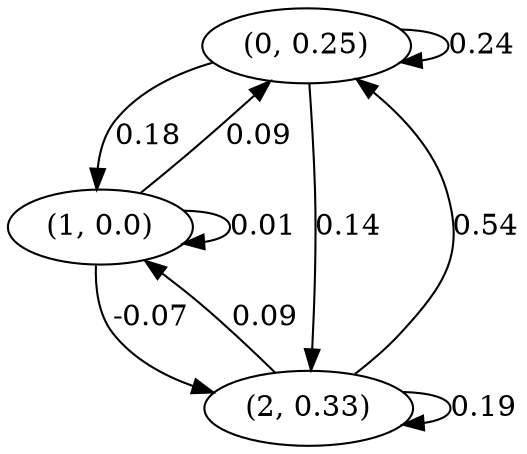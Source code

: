 digraph {
    0 [ label = "(0, 0.25)" ]
    1 [ label = "(1, 0.0)" ]
    2 [ label = "(2, 0.33)" ]
    0 -> 0 [ label = "0.24" ]
    1 -> 1 [ label = "0.01" ]
    2 -> 2 [ label = "0.19" ]
    1 -> 0 [ label = "0.09" ]
    2 -> 0 [ label = "0.54" ]
    0 -> 1 [ label = "0.18" ]
    2 -> 1 [ label = "0.09" ]
    0 -> 2 [ label = "0.14" ]
    1 -> 2 [ label = "-0.07" ]
}

